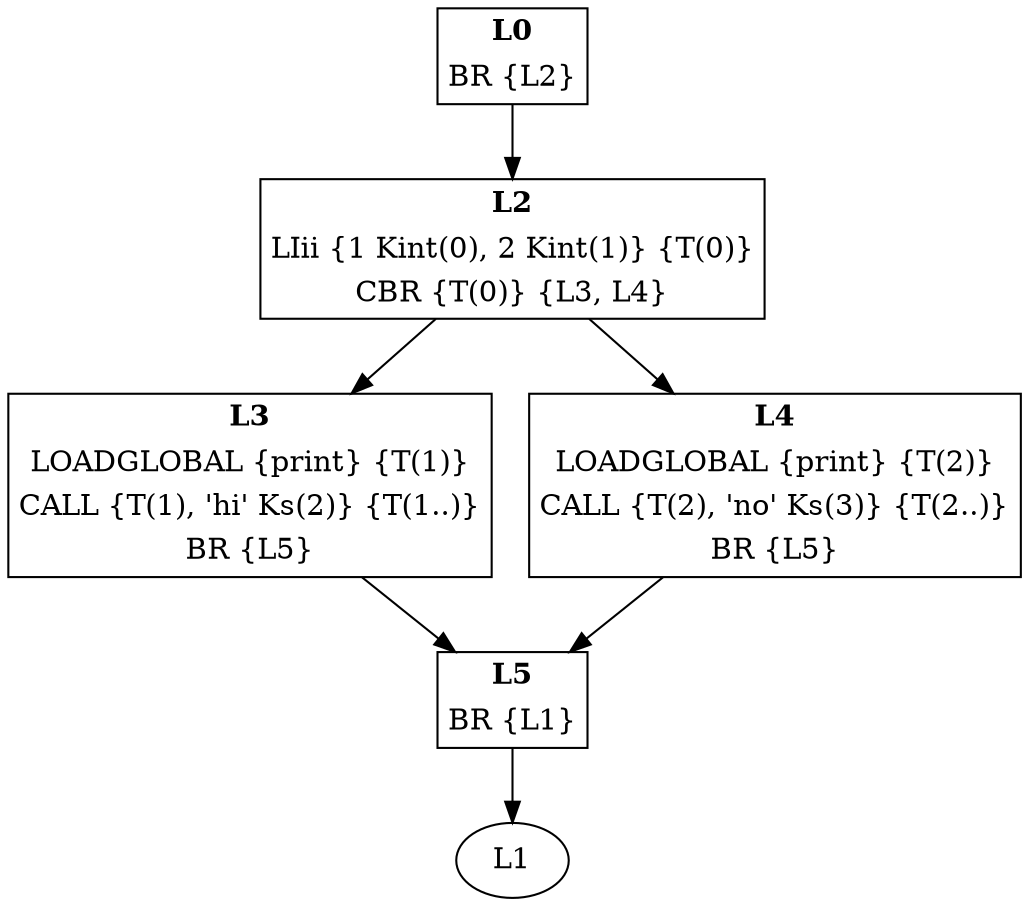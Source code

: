 digraph Proc1 {
L0 [shape=none, margin=0, label=<<TABLE BORDER="1" CELLBORDER="0">
<TR><TD><B>L0</B></TD></TR>
<TR><TD>BR {L2}</TD></TR>
</TABLE>>];
L0 -> L2
L2 [shape=none, margin=0, label=<<TABLE BORDER="1" CELLBORDER="0">
<TR><TD><B>L2</B></TD></TR>
<TR><TD>LIii {1 Kint(0), 2 Kint(1)} {T(0)}</TD></TR>
<TR><TD>CBR {T(0)} {L3, L4}</TD></TR>
</TABLE>>];
L2 -> L3
L2 -> L4
L3 [shape=none, margin=0, label=<<TABLE BORDER="1" CELLBORDER="0">
<TR><TD><B>L3</B></TD></TR>
<TR><TD>LOADGLOBAL {print} {T(1)}</TD></TR>
<TR><TD>CALL {T(1), 'hi' Ks(2)} {T(1..)}</TD></TR>
<TR><TD>BR {L5}</TD></TR>
</TABLE>>];
L3 -> L5
L4 [shape=none, margin=0, label=<<TABLE BORDER="1" CELLBORDER="0">
<TR><TD><B>L4</B></TD></TR>
<TR><TD>LOADGLOBAL {print} {T(2)}</TD></TR>
<TR><TD>CALL {T(2), 'no' Ks(3)} {T(2..)}</TD></TR>
<TR><TD>BR {L5}</TD></TR>
</TABLE>>];
L4 -> L5
L5 [shape=none, margin=0, label=<<TABLE BORDER="1" CELLBORDER="0">
<TR><TD><B>L5</B></TD></TR>
<TR><TD>BR {L1}</TD></TR>
</TABLE>>];
L5 -> L1
}
